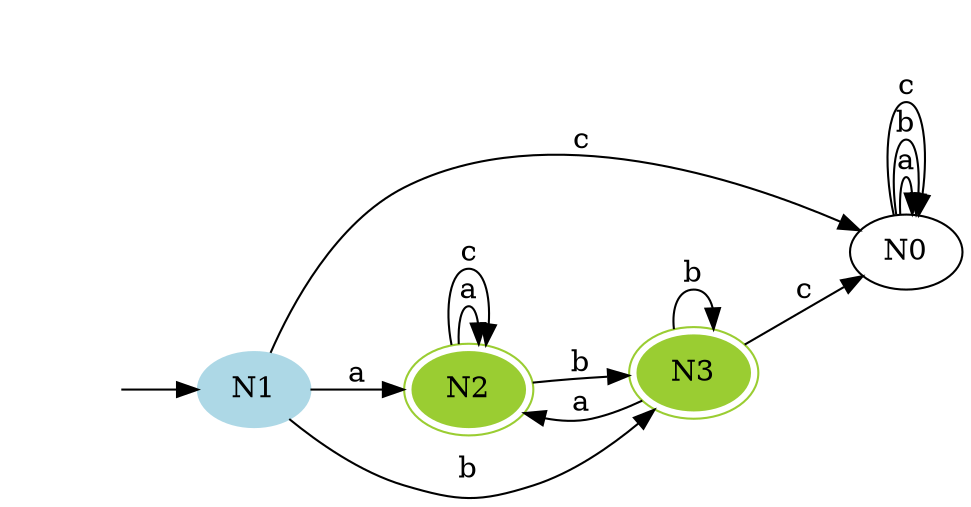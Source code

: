 digraph dfa {
rankdir=LR;

NOTHING [label="", shape=none]
N0 [label="N0"]
N1 [label="N1" shape=ellipse, style=filled, color=lightblue]
N2 [label="N2" shape=ellipse, peripheries=2, style=filled, color=yellowgreen]
N3 [label="N3" shape=ellipse, peripheries=2, style=filled, color=yellowgreen]

NOTHING -> N1
N0 -> N0 [label="a"]
N0 -> N0 [label="b"]
N0 -> N0 [label="c"]
N1 -> N2 [label="a"]
N1 -> N3 [label="b"]
N1 -> N0 [label="c"]
N2 -> N2 [label="a"]
N2 -> N3 [label="b"]
N2 -> N2 [label="c"]
N3 -> N2 [label="a"]
N3 -> N3 [label="b"]
N3 -> N0 [label="c"]
}
